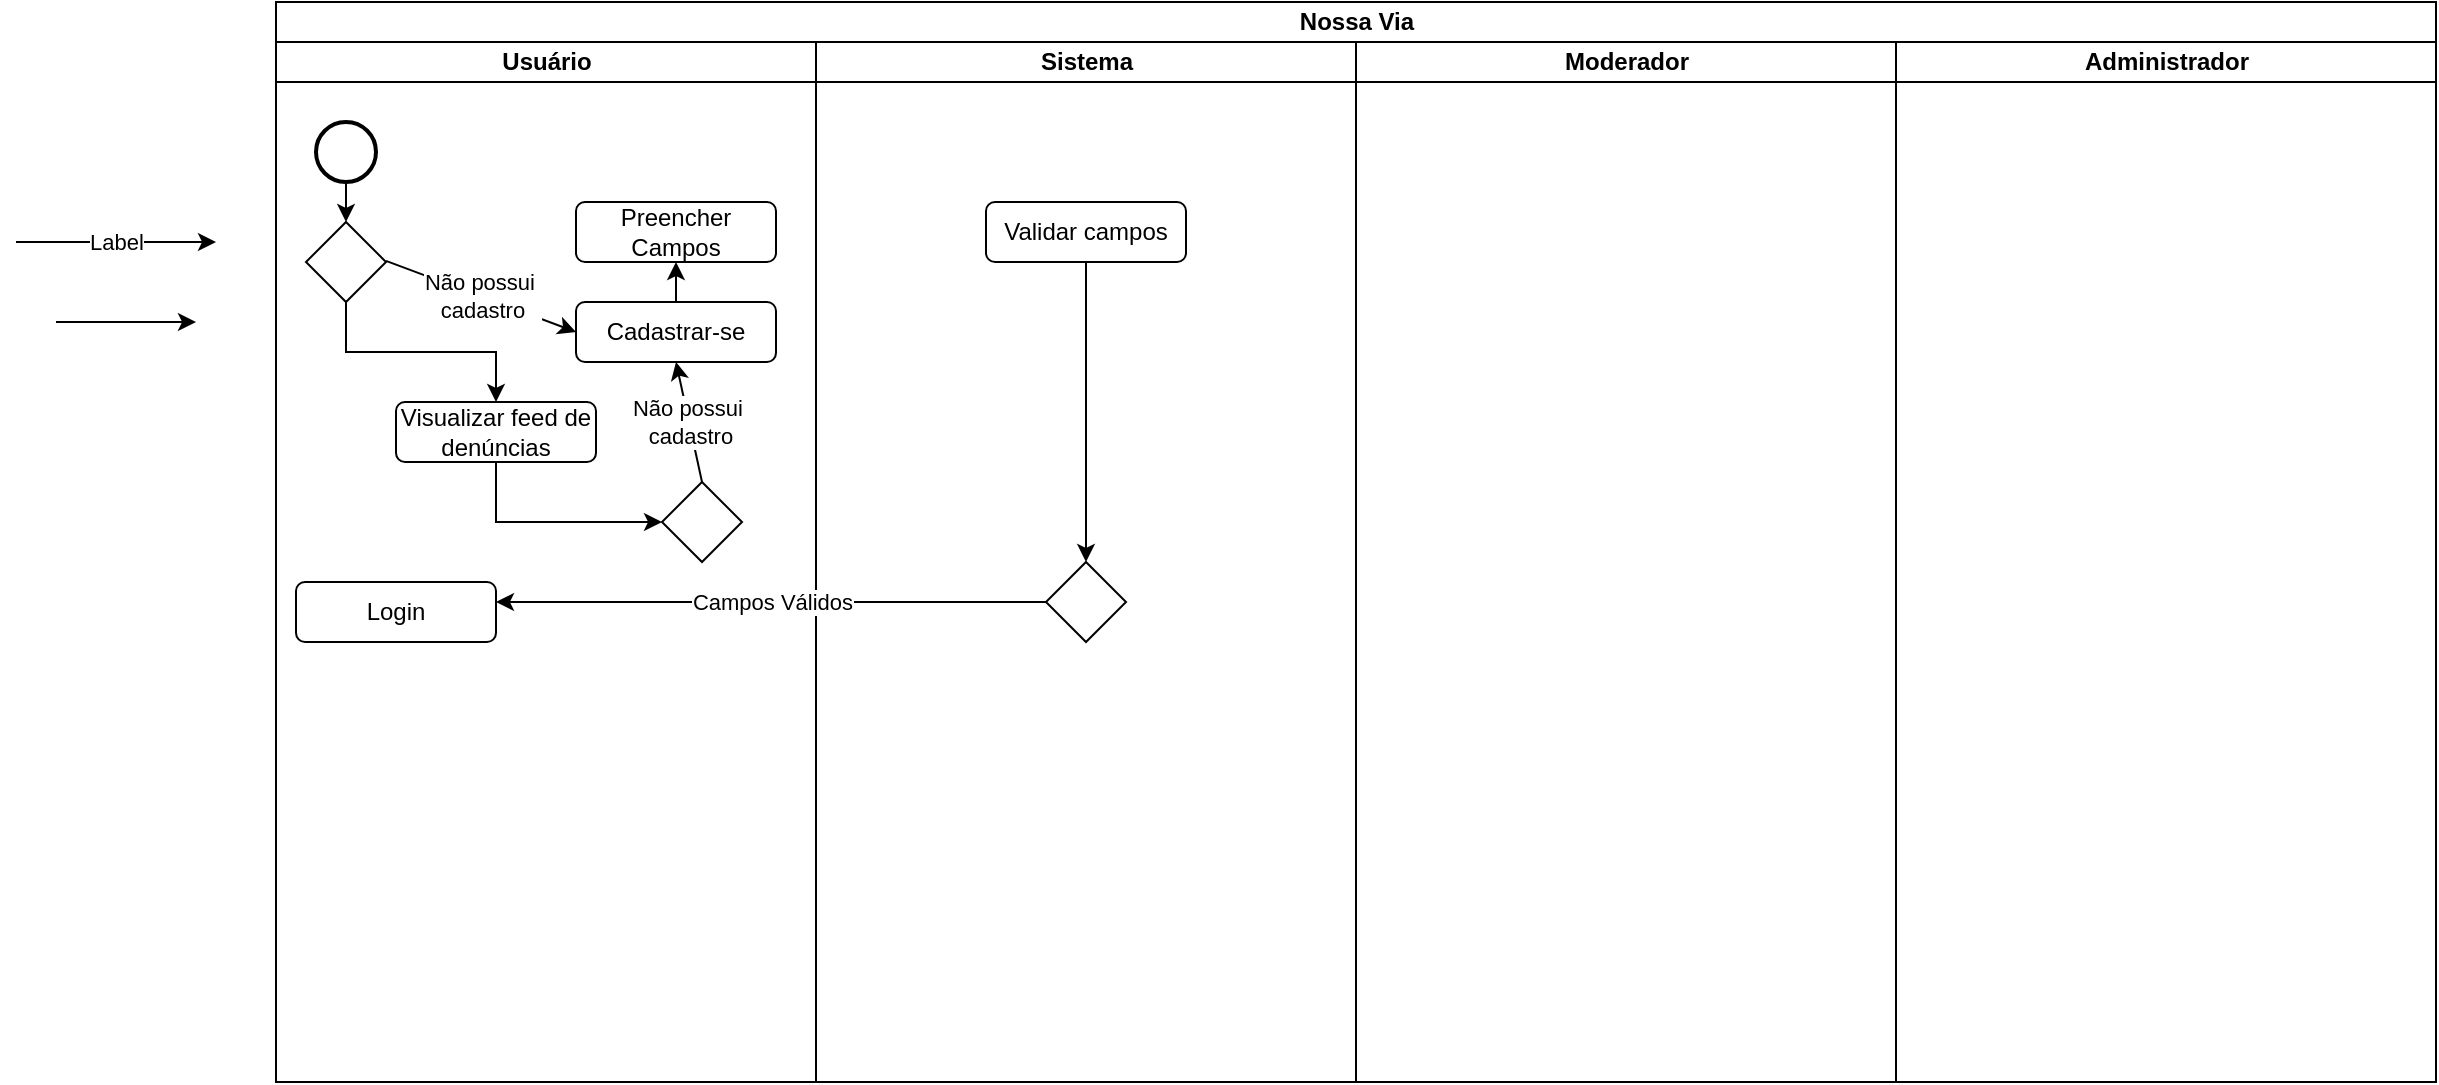 <mxfile version="24.0.7" type="device">
  <diagram name="Página-1" id="CHLdNeRNkdQImlqFNEV8">
    <mxGraphModel dx="1279" dy="614" grid="1" gridSize="10" guides="1" tooltips="1" connect="1" arrows="1" fold="1" page="1" pageScale="1" pageWidth="827" pageHeight="1169" math="0" shadow="0">
      <root>
        <mxCell id="0" />
        <mxCell id="1" parent="0" />
        <mxCell id="Az9y1kuylAXkykiQbufH-1" value="Nossa Via" style="swimlane;childLayout=stackLayout;resizeParent=1;resizeParentMax=0;startSize=20;html=1;" vertex="1" parent="1">
          <mxGeometry x="180" y="40" width="1080" height="540" as="geometry" />
        </mxCell>
        <mxCell id="Az9y1kuylAXkykiQbufH-2" value="Usuário" style="swimlane;startSize=20;html=1;" vertex="1" parent="Az9y1kuylAXkykiQbufH-1">
          <mxGeometry y="20" width="270" height="520" as="geometry" />
        </mxCell>
        <mxCell id="Az9y1kuylAXkykiQbufH-11" value="" style="strokeWidth=2;html=1;shape=mxgraph.flowchart.start_2;whiteSpace=wrap;" vertex="1" parent="Az9y1kuylAXkykiQbufH-2">
          <mxGeometry x="20" y="40" width="30" height="30" as="geometry" />
        </mxCell>
        <mxCell id="Az9y1kuylAXkykiQbufH-15" value="Cadastrar-se" style="rounded=1;whiteSpace=wrap;html=1;" vertex="1" parent="Az9y1kuylAXkykiQbufH-2">
          <mxGeometry x="150" y="130" width="100" height="30" as="geometry" />
        </mxCell>
        <mxCell id="Az9y1kuylAXkykiQbufH-16" value="Preencher Campos" style="rounded=1;whiteSpace=wrap;html=1;" vertex="1" parent="Az9y1kuylAXkykiQbufH-2">
          <mxGeometry x="150" y="80" width="100" height="30" as="geometry" />
        </mxCell>
        <mxCell id="Az9y1kuylAXkykiQbufH-37" style="edgeStyle=orthogonalEdgeStyle;rounded=0;orthogonalLoop=1;jettySize=auto;html=1;exitX=0.5;exitY=1;exitDx=0;exitDy=0;entryX=0;entryY=0.5;entryDx=0;entryDy=0;" edge="1" parent="Az9y1kuylAXkykiQbufH-2" source="Az9y1kuylAXkykiQbufH-17" target="Az9y1kuylAXkykiQbufH-21">
          <mxGeometry relative="1" as="geometry">
            <Array as="points">
              <mxPoint x="110" y="240" />
            </Array>
          </mxGeometry>
        </mxCell>
        <mxCell id="Az9y1kuylAXkykiQbufH-17" value="Visualizar feed de denúncias" style="rounded=1;whiteSpace=wrap;html=1;" vertex="1" parent="Az9y1kuylAXkykiQbufH-2">
          <mxGeometry x="60" y="180" width="100" height="30" as="geometry" />
        </mxCell>
        <mxCell id="Az9y1kuylAXkykiQbufH-19" value="Login" style="rounded=1;whiteSpace=wrap;html=1;" vertex="1" parent="Az9y1kuylAXkykiQbufH-2">
          <mxGeometry x="10" y="270" width="100" height="30" as="geometry" />
        </mxCell>
        <mxCell id="Az9y1kuylAXkykiQbufH-34" style="edgeStyle=orthogonalEdgeStyle;rounded=0;orthogonalLoop=1;jettySize=auto;html=1;exitX=0.5;exitY=1;exitDx=0;exitDy=0;entryX=0.5;entryY=0;entryDx=0;entryDy=0;" edge="1" parent="Az9y1kuylAXkykiQbufH-2" source="Az9y1kuylAXkykiQbufH-20" target="Az9y1kuylAXkykiQbufH-17">
          <mxGeometry relative="1" as="geometry" />
        </mxCell>
        <mxCell id="Az9y1kuylAXkykiQbufH-20" value="" style="rhombus;whiteSpace=wrap;html=1;" vertex="1" parent="Az9y1kuylAXkykiQbufH-2">
          <mxGeometry x="15" y="90" width="40" height="40" as="geometry" />
        </mxCell>
        <mxCell id="Az9y1kuylAXkykiQbufH-21" value="" style="rhombus;whiteSpace=wrap;html=1;" vertex="1" parent="Az9y1kuylAXkykiQbufH-2">
          <mxGeometry x="193" y="220" width="40" height="40" as="geometry" />
        </mxCell>
        <mxCell id="Az9y1kuylAXkykiQbufH-22" value="" style="endArrow=classic;html=1;rounded=0;exitX=0.5;exitY=1;exitDx=0;exitDy=0;exitPerimeter=0;entryX=0.5;entryY=0;entryDx=0;entryDy=0;" edge="1" parent="Az9y1kuylAXkykiQbufH-2" source="Az9y1kuylAXkykiQbufH-11" target="Az9y1kuylAXkykiQbufH-20">
          <mxGeometry width="50" height="50" relative="1" as="geometry">
            <mxPoint x="55" y="90" as="sourcePoint" />
            <mxPoint x="125" y="90" as="targetPoint" />
          </mxGeometry>
        </mxCell>
        <mxCell id="Az9y1kuylAXkykiQbufH-23" value="" style="endArrow=classic;html=1;rounded=0;entryX=0;entryY=0.5;entryDx=0;entryDy=0;" edge="1" parent="Az9y1kuylAXkykiQbufH-2" target="Az9y1kuylAXkykiQbufH-15">
          <mxGeometry relative="1" as="geometry">
            <mxPoint x="55" y="109.41" as="sourcePoint" />
            <mxPoint x="155" y="109.41" as="targetPoint" />
          </mxGeometry>
        </mxCell>
        <mxCell id="Az9y1kuylAXkykiQbufH-24" value="Não possui&amp;nbsp;&lt;div&gt;cadastro&lt;/div&gt;" style="edgeLabel;resizable=0;html=1;;align=center;verticalAlign=middle;" connectable="0" vertex="1" parent="Az9y1kuylAXkykiQbufH-23">
          <mxGeometry relative="1" as="geometry" />
        </mxCell>
        <mxCell id="Az9y1kuylAXkykiQbufH-25" value="" style="endArrow=classic;html=1;rounded=0;exitX=0.5;exitY=0;exitDx=0;exitDy=0;entryX=0.5;entryY=1;entryDx=0;entryDy=0;" edge="1" parent="Az9y1kuylAXkykiQbufH-2" source="Az9y1kuylAXkykiQbufH-15" target="Az9y1kuylAXkykiQbufH-16">
          <mxGeometry width="50" height="50" relative="1" as="geometry">
            <mxPoint x="200" y="120" as="sourcePoint" />
            <mxPoint x="270" y="120" as="targetPoint" />
          </mxGeometry>
        </mxCell>
        <mxCell id="Az9y1kuylAXkykiQbufH-38" value="" style="endArrow=classic;html=1;rounded=0;entryX=0.5;entryY=1;entryDx=0;entryDy=0;exitX=0.5;exitY=0;exitDx=0;exitDy=0;" edge="1" parent="Az9y1kuylAXkykiQbufH-2" source="Az9y1kuylAXkykiQbufH-21" target="Az9y1kuylAXkykiQbufH-15">
          <mxGeometry relative="1" as="geometry">
            <mxPoint x="210" y="200" as="sourcePoint" />
            <mxPoint x="255" y="205" as="targetPoint" />
          </mxGeometry>
        </mxCell>
        <mxCell id="Az9y1kuylAXkykiQbufH-39" value="Não possui&amp;nbsp;&lt;div&gt;cadastro&lt;/div&gt;" style="edgeLabel;resizable=0;html=1;;align=center;verticalAlign=middle;" connectable="0" vertex="1" parent="Az9y1kuylAXkykiQbufH-38">
          <mxGeometry relative="1" as="geometry" />
        </mxCell>
        <mxCell id="Az9y1kuylAXkykiQbufH-10" value="Sistema" style="swimlane;startSize=20;html=1;" vertex="1" parent="Az9y1kuylAXkykiQbufH-1">
          <mxGeometry x="270" y="20" width="270" height="520" as="geometry" />
        </mxCell>
        <mxCell id="Az9y1kuylAXkykiQbufH-30" style="edgeStyle=orthogonalEdgeStyle;rounded=0;orthogonalLoop=1;jettySize=auto;html=1;exitX=0.5;exitY=1;exitDx=0;exitDy=0;entryX=0.5;entryY=0;entryDx=0;entryDy=0;" edge="1" parent="Az9y1kuylAXkykiQbufH-10" source="Az9y1kuylAXkykiQbufH-26" target="Az9y1kuylAXkykiQbufH-28">
          <mxGeometry relative="1" as="geometry" />
        </mxCell>
        <mxCell id="Az9y1kuylAXkykiQbufH-26" value="Validar campos" style="rounded=1;whiteSpace=wrap;html=1;" vertex="1" parent="Az9y1kuylAXkykiQbufH-10">
          <mxGeometry x="85" y="80" width="100" height="30" as="geometry" />
        </mxCell>
        <mxCell id="Az9y1kuylAXkykiQbufH-28" value="" style="rhombus;whiteSpace=wrap;html=1;" vertex="1" parent="Az9y1kuylAXkykiQbufH-10">
          <mxGeometry x="115" y="260" width="40" height="40" as="geometry" />
        </mxCell>
        <mxCell id="Az9y1kuylAXkykiQbufH-31" value="" style="endArrow=classic;html=1;rounded=0;exitX=0;exitY=0.5;exitDx=0;exitDy=0;entryX=1;entryY=0.5;entryDx=0;entryDy=0;" edge="1" parent="Az9y1kuylAXkykiQbufH-10" source="Az9y1kuylAXkykiQbufH-28">
          <mxGeometry relative="1" as="geometry">
            <mxPoint x="30" y="350" as="sourcePoint" />
            <mxPoint x="-160.0" y="280" as="targetPoint" />
          </mxGeometry>
        </mxCell>
        <mxCell id="Az9y1kuylAXkykiQbufH-32" value="Campos Válidos" style="edgeLabel;resizable=0;html=1;;align=center;verticalAlign=middle;" connectable="0" vertex="1" parent="Az9y1kuylAXkykiQbufH-31">
          <mxGeometry relative="1" as="geometry" />
        </mxCell>
        <mxCell id="Az9y1kuylAXkykiQbufH-4" value="Moderador" style="swimlane;startSize=20;html=1;" vertex="1" parent="Az9y1kuylAXkykiQbufH-1">
          <mxGeometry x="540" y="20" width="270" height="520" as="geometry" />
        </mxCell>
        <mxCell id="Az9y1kuylAXkykiQbufH-3" value="Administrador" style="swimlane;startSize=20;html=1;" vertex="1" parent="Az9y1kuylAXkykiQbufH-1">
          <mxGeometry x="810" y="20" width="270" height="520" as="geometry" />
        </mxCell>
        <mxCell id="Az9y1kuylAXkykiQbufH-12" value="" style="endArrow=classic;html=1;rounded=0;" edge="1" parent="1">
          <mxGeometry relative="1" as="geometry">
            <mxPoint x="50" y="160" as="sourcePoint" />
            <mxPoint x="150" y="160" as="targetPoint" />
          </mxGeometry>
        </mxCell>
        <mxCell id="Az9y1kuylAXkykiQbufH-13" value="Label" style="edgeLabel;resizable=0;html=1;;align=center;verticalAlign=middle;" connectable="0" vertex="1" parent="Az9y1kuylAXkykiQbufH-12">
          <mxGeometry relative="1" as="geometry" />
        </mxCell>
        <mxCell id="Az9y1kuylAXkykiQbufH-14" value="" style="endArrow=classic;html=1;rounded=0;" edge="1" parent="1">
          <mxGeometry width="50" height="50" relative="1" as="geometry">
            <mxPoint x="70" y="200" as="sourcePoint" />
            <mxPoint x="140" y="200" as="targetPoint" />
          </mxGeometry>
        </mxCell>
      </root>
    </mxGraphModel>
  </diagram>
</mxfile>

